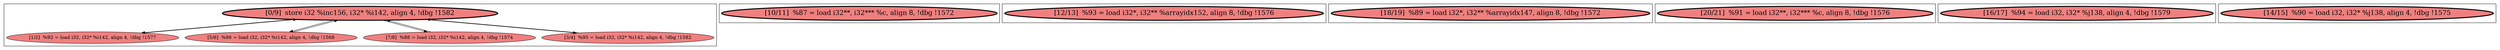 
digraph G {



node2846->node2847 [ ]
node2846->node2844 [ ]
node2844->node2846 [ ]
node2843->node2846 [ ]
node2847->node2846 [ ]
node2845->node2846 [ ]
node2846->node2845 [ ]
node2846->node2843 [ ]


subgraph cluster6 {


node2853 [penwidth=3.0,fontsize=20,fillcolor=lightcoral,label="[10/11]  %87 = load i32**, i32*** %c, align 8, !dbg !1572",shape=ellipse,style=filled ]



}

subgraph cluster0 {


node2847 [fillcolor=lightcoral,label="[1/2]  %92 = load i32, i32* %i142, align 4, !dbg !1577",shape=ellipse,style=filled ]
node2845 [fillcolor=lightcoral,label="[3/4]  %95 = load i32, i32* %i142, align 4, !dbg !1582",shape=ellipse,style=filled ]
node2843 [fillcolor=lightcoral,label="[7/8]  %88 = load i32, i32* %i142, align 4, !dbg !1574",shape=ellipse,style=filled ]
node2846 [penwidth=3.0,fontsize=20,fillcolor=lightcoral,label="[0/9]  store i32 %inc156, i32* %i142, align 4, !dbg !1582",shape=ellipse,style=filled ]
node2844 [fillcolor=lightcoral,label="[5/6]  %86 = load i32, i32* %i142, align 4, !dbg !1568",shape=ellipse,style=filled ]



}

subgraph cluster5 {


node2852 [penwidth=3.0,fontsize=20,fillcolor=lightcoral,label="[12/13]  %93 = load i32*, i32** %arrayidx152, align 8, !dbg !1576",shape=ellipse,style=filled ]



}

subgraph cluster1 {


node2848 [penwidth=3.0,fontsize=20,fillcolor=lightcoral,label="[18/19]  %89 = load i32*, i32** %arrayidx147, align 8, !dbg !1572",shape=ellipse,style=filled ]



}

subgraph cluster2 {


node2849 [penwidth=3.0,fontsize=20,fillcolor=lightcoral,label="[20/21]  %91 = load i32**, i32*** %c, align 8, !dbg !1576",shape=ellipse,style=filled ]



}

subgraph cluster3 {


node2850 [penwidth=3.0,fontsize=20,fillcolor=lightcoral,label="[16/17]  %94 = load i32, i32* %j138, align 4, !dbg !1579",shape=ellipse,style=filled ]



}

subgraph cluster4 {


node2851 [penwidth=3.0,fontsize=20,fillcolor=lightcoral,label="[14/15]  %90 = load i32, i32* %j138, align 4, !dbg !1575",shape=ellipse,style=filled ]



}

}
